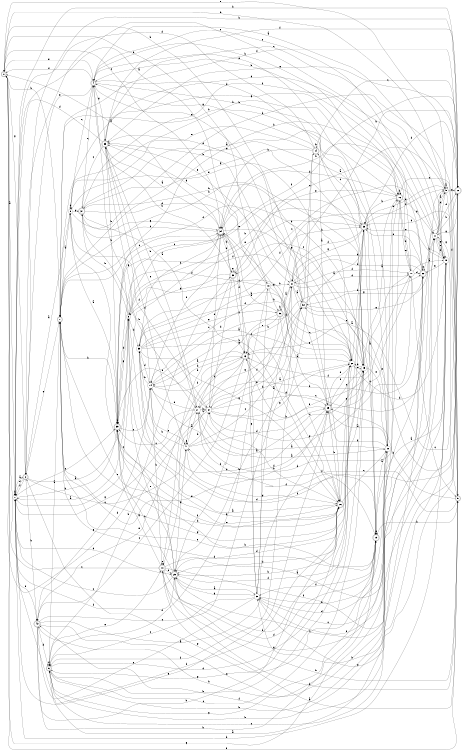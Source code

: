 digraph n35_8 {
__start0 [label="" shape="none"];

rankdir=LR;
size="8,5";

s0 [style="rounded,filled", color="black", fillcolor="white" shape="doublecircle", label="0"];
s1 [style="filled", color="black", fillcolor="white" shape="circle", label="1"];
s2 [style="rounded,filled", color="black", fillcolor="white" shape="doublecircle", label="2"];
s3 [style="filled", color="black", fillcolor="white" shape="circle", label="3"];
s4 [style="rounded,filled", color="black", fillcolor="white" shape="doublecircle", label="4"];
s5 [style="filled", color="black", fillcolor="white" shape="circle", label="5"];
s6 [style="rounded,filled", color="black", fillcolor="white" shape="doublecircle", label="6"];
s7 [style="rounded,filled", color="black", fillcolor="white" shape="doublecircle", label="7"];
s8 [style="filled", color="black", fillcolor="white" shape="circle", label="8"];
s9 [style="rounded,filled", color="black", fillcolor="white" shape="doublecircle", label="9"];
s10 [style="rounded,filled", color="black", fillcolor="white" shape="doublecircle", label="10"];
s11 [style="filled", color="black", fillcolor="white" shape="circle", label="11"];
s12 [style="rounded,filled", color="black", fillcolor="white" shape="doublecircle", label="12"];
s13 [style="rounded,filled", color="black", fillcolor="white" shape="doublecircle", label="13"];
s14 [style="filled", color="black", fillcolor="white" shape="circle", label="14"];
s15 [style="filled", color="black", fillcolor="white" shape="circle", label="15"];
s16 [style="rounded,filled", color="black", fillcolor="white" shape="doublecircle", label="16"];
s17 [style="filled", color="black", fillcolor="white" shape="circle", label="17"];
s18 [style="filled", color="black", fillcolor="white" shape="circle", label="18"];
s19 [style="rounded,filled", color="black", fillcolor="white" shape="doublecircle", label="19"];
s20 [style="filled", color="black", fillcolor="white" shape="circle", label="20"];
s21 [style="filled", color="black", fillcolor="white" shape="circle", label="21"];
s22 [style="rounded,filled", color="black", fillcolor="white" shape="doublecircle", label="22"];
s23 [style="rounded,filled", color="black", fillcolor="white" shape="doublecircle", label="23"];
s24 [style="rounded,filled", color="black", fillcolor="white" shape="doublecircle", label="24"];
s25 [style="rounded,filled", color="black", fillcolor="white" shape="doublecircle", label="25"];
s26 [style="rounded,filled", color="black", fillcolor="white" shape="doublecircle", label="26"];
s27 [style="filled", color="black", fillcolor="white" shape="circle", label="27"];
s28 [style="filled", color="black", fillcolor="white" shape="circle", label="28"];
s29 [style="rounded,filled", color="black", fillcolor="white" shape="doublecircle", label="29"];
s30 [style="filled", color="black", fillcolor="white" shape="circle", label="30"];
s31 [style="filled", color="black", fillcolor="white" shape="circle", label="31"];
s32 [style="rounded,filled", color="black", fillcolor="white" shape="doublecircle", label="32"];
s33 [style="rounded,filled", color="black", fillcolor="white" shape="doublecircle", label="33"];
s34 [style="rounded,filled", color="black", fillcolor="white" shape="doublecircle", label="34"];
s35 [style="filled", color="black", fillcolor="white" shape="circle", label="35"];
s36 [style="rounded,filled", color="black", fillcolor="white" shape="doublecircle", label="36"];
s37 [style="rounded,filled", color="black", fillcolor="white" shape="doublecircle", label="37"];
s38 [style="rounded,filled", color="black", fillcolor="white" shape="doublecircle", label="38"];
s39 [style="rounded,filled", color="black", fillcolor="white" shape="doublecircle", label="39"];
s40 [style="filled", color="black", fillcolor="white" shape="circle", label="40"];
s41 [style="filled", color="black", fillcolor="white" shape="circle", label="41"];
s42 [style="rounded,filled", color="black", fillcolor="white" shape="doublecircle", label="42"];
s0 -> s1 [label="a"];
s0 -> s40 [label="b"];
s0 -> s34 [label="c"];
s0 -> s38 [label="d"];
s0 -> s4 [label="e"];
s0 -> s9 [label="f"];
s0 -> s19 [label="g"];
s0 -> s7 [label="h"];
s1 -> s2 [label="a"];
s1 -> s1 [label="b"];
s1 -> s39 [label="c"];
s1 -> s29 [label="d"];
s1 -> s42 [label="e"];
s1 -> s29 [label="f"];
s1 -> s25 [label="g"];
s1 -> s39 [label="h"];
s2 -> s3 [label="a"];
s2 -> s12 [label="b"];
s2 -> s41 [label="c"];
s2 -> s1 [label="d"];
s2 -> s7 [label="e"];
s2 -> s1 [label="f"];
s2 -> s0 [label="g"];
s2 -> s42 [label="h"];
s3 -> s1 [label="a"];
s3 -> s4 [label="b"];
s3 -> s34 [label="c"];
s3 -> s35 [label="d"];
s3 -> s23 [label="e"];
s3 -> s12 [label="f"];
s3 -> s39 [label="g"];
s3 -> s37 [label="h"];
s4 -> s5 [label="a"];
s4 -> s20 [label="b"];
s4 -> s8 [label="c"];
s4 -> s15 [label="d"];
s4 -> s2 [label="e"];
s4 -> s0 [label="f"];
s4 -> s33 [label="g"];
s4 -> s16 [label="h"];
s5 -> s5 [label="a"];
s5 -> s6 [label="b"];
s5 -> s29 [label="c"];
s5 -> s23 [label="d"];
s5 -> s0 [label="e"];
s5 -> s9 [label="f"];
s5 -> s12 [label="g"];
s5 -> s0 [label="h"];
s6 -> s7 [label="a"];
s6 -> s15 [label="b"];
s6 -> s15 [label="c"];
s6 -> s23 [label="d"];
s6 -> s10 [label="e"];
s6 -> s6 [label="f"];
s6 -> s19 [label="g"];
s6 -> s11 [label="h"];
s7 -> s8 [label="a"];
s7 -> s23 [label="b"];
s7 -> s34 [label="c"];
s7 -> s19 [label="d"];
s7 -> s25 [label="e"];
s7 -> s12 [label="f"];
s7 -> s26 [label="g"];
s7 -> s39 [label="h"];
s8 -> s2 [label="a"];
s8 -> s9 [label="b"];
s8 -> s29 [label="c"];
s8 -> s8 [label="d"];
s8 -> s28 [label="e"];
s8 -> s27 [label="f"];
s8 -> s37 [label="g"];
s8 -> s16 [label="h"];
s9 -> s10 [label="a"];
s9 -> s25 [label="b"];
s9 -> s16 [label="c"];
s9 -> s23 [label="d"];
s9 -> s33 [label="e"];
s9 -> s41 [label="f"];
s9 -> s11 [label="g"];
s9 -> s29 [label="h"];
s10 -> s11 [label="a"];
s10 -> s15 [label="b"];
s10 -> s0 [label="c"];
s10 -> s29 [label="d"];
s10 -> s10 [label="e"];
s10 -> s18 [label="f"];
s10 -> s39 [label="g"];
s10 -> s9 [label="h"];
s11 -> s5 [label="a"];
s11 -> s5 [label="b"];
s11 -> s4 [label="c"];
s11 -> s12 [label="d"];
s11 -> s18 [label="e"];
s11 -> s18 [label="f"];
s11 -> s18 [label="g"];
s11 -> s12 [label="h"];
s12 -> s13 [label="a"];
s12 -> s1 [label="b"];
s12 -> s6 [label="c"];
s12 -> s23 [label="d"];
s12 -> s30 [label="e"];
s12 -> s35 [label="f"];
s12 -> s11 [label="g"];
s12 -> s31 [label="h"];
s13 -> s14 [label="a"];
s13 -> s10 [label="b"];
s13 -> s42 [label="c"];
s13 -> s25 [label="d"];
s13 -> s42 [label="e"];
s13 -> s41 [label="f"];
s13 -> s30 [label="g"];
s13 -> s14 [label="h"];
s14 -> s15 [label="a"];
s14 -> s35 [label="b"];
s14 -> s28 [label="c"];
s14 -> s22 [label="d"];
s14 -> s41 [label="e"];
s14 -> s13 [label="f"];
s14 -> s33 [label="g"];
s14 -> s10 [label="h"];
s15 -> s16 [label="a"];
s15 -> s34 [label="b"];
s15 -> s25 [label="c"];
s15 -> s28 [label="d"];
s15 -> s20 [label="e"];
s15 -> s41 [label="f"];
s15 -> s37 [label="g"];
s15 -> s7 [label="h"];
s16 -> s7 [label="a"];
s16 -> s17 [label="b"];
s16 -> s30 [label="c"];
s16 -> s21 [label="d"];
s16 -> s38 [label="e"];
s16 -> s16 [label="f"];
s16 -> s11 [label="g"];
s16 -> s23 [label="h"];
s17 -> s18 [label="a"];
s17 -> s4 [label="b"];
s17 -> s9 [label="c"];
s17 -> s22 [label="d"];
s17 -> s16 [label="e"];
s17 -> s13 [label="f"];
s17 -> s27 [label="g"];
s17 -> s34 [label="h"];
s18 -> s19 [label="a"];
s18 -> s1 [label="b"];
s18 -> s33 [label="c"];
s18 -> s7 [label="d"];
s18 -> s23 [label="e"];
s18 -> s42 [label="f"];
s18 -> s22 [label="g"];
s18 -> s30 [label="h"];
s19 -> s20 [label="a"];
s19 -> s39 [label="b"];
s19 -> s38 [label="c"];
s19 -> s35 [label="d"];
s19 -> s19 [label="e"];
s19 -> s30 [label="f"];
s19 -> s2 [label="g"];
s19 -> s9 [label="h"];
s20 -> s21 [label="a"];
s20 -> s16 [label="b"];
s20 -> s32 [label="c"];
s20 -> s30 [label="d"];
s20 -> s4 [label="e"];
s20 -> s25 [label="f"];
s20 -> s10 [label="g"];
s20 -> s42 [label="h"];
s21 -> s20 [label="a"];
s21 -> s22 [label="b"];
s21 -> s39 [label="c"];
s21 -> s14 [label="d"];
s21 -> s33 [label="e"];
s21 -> s19 [label="f"];
s21 -> s1 [label="g"];
s21 -> s27 [label="h"];
s22 -> s6 [label="a"];
s22 -> s11 [label="b"];
s22 -> s2 [label="c"];
s22 -> s23 [label="d"];
s22 -> s22 [label="e"];
s22 -> s35 [label="f"];
s22 -> s32 [label="g"];
s22 -> s31 [label="h"];
s23 -> s19 [label="a"];
s23 -> s3 [label="b"];
s23 -> s24 [label="c"];
s23 -> s5 [label="d"];
s23 -> s39 [label="e"];
s23 -> s31 [label="f"];
s23 -> s31 [label="g"];
s23 -> s29 [label="h"];
s24 -> s25 [label="a"];
s24 -> s34 [label="b"];
s24 -> s12 [label="c"];
s24 -> s1 [label="d"];
s24 -> s8 [label="e"];
s24 -> s6 [label="f"];
s24 -> s4 [label="g"];
s24 -> s24 [label="h"];
s25 -> s20 [label="a"];
s25 -> s26 [label="b"];
s25 -> s17 [label="c"];
s25 -> s3 [label="d"];
s25 -> s28 [label="e"];
s25 -> s28 [label="f"];
s25 -> s34 [label="g"];
s25 -> s13 [label="h"];
s26 -> s3 [label="a"];
s26 -> s27 [label="b"];
s26 -> s20 [label="c"];
s26 -> s29 [label="d"];
s26 -> s7 [label="e"];
s26 -> s7 [label="f"];
s26 -> s28 [label="g"];
s26 -> s7 [label="h"];
s27 -> s28 [label="a"];
s27 -> s32 [label="b"];
s27 -> s22 [label="c"];
s27 -> s34 [label="d"];
s27 -> s39 [label="e"];
s27 -> s17 [label="f"];
s27 -> s28 [label="g"];
s27 -> s6 [label="h"];
s28 -> s13 [label="a"];
s28 -> s23 [label="b"];
s28 -> s3 [label="c"];
s28 -> s29 [label="d"];
s28 -> s15 [label="e"];
s28 -> s7 [label="f"];
s28 -> s6 [label="g"];
s28 -> s18 [label="h"];
s29 -> s30 [label="a"];
s29 -> s39 [label="b"];
s29 -> s1 [label="c"];
s29 -> s19 [label="d"];
s29 -> s3 [label="e"];
s29 -> s15 [label="f"];
s29 -> s41 [label="g"];
s29 -> s32 [label="h"];
s30 -> s31 [label="a"];
s30 -> s20 [label="b"];
s30 -> s6 [label="c"];
s30 -> s34 [label="d"];
s30 -> s1 [label="e"];
s30 -> s11 [label="f"];
s30 -> s29 [label="g"];
s30 -> s40 [label="h"];
s31 -> s32 [label="a"];
s31 -> s22 [label="b"];
s31 -> s25 [label="c"];
s31 -> s17 [label="d"];
s31 -> s4 [label="e"];
s31 -> s17 [label="f"];
s31 -> s21 [label="g"];
s31 -> s13 [label="h"];
s32 -> s23 [label="a"];
s32 -> s33 [label="b"];
s32 -> s24 [label="c"];
s32 -> s33 [label="d"];
s32 -> s12 [label="e"];
s32 -> s27 [label="f"];
s32 -> s5 [label="g"];
s32 -> s0 [label="h"];
s33 -> s34 [label="a"];
s33 -> s21 [label="b"];
s33 -> s37 [label="c"];
s33 -> s1 [label="d"];
s33 -> s31 [label="e"];
s33 -> s12 [label="f"];
s33 -> s16 [label="g"];
s33 -> s39 [label="h"];
s34 -> s0 [label="a"];
s34 -> s35 [label="b"];
s34 -> s37 [label="c"];
s34 -> s16 [label="d"];
s34 -> s1 [label="e"];
s34 -> s14 [label="f"];
s34 -> s15 [label="g"];
s34 -> s38 [label="h"];
s35 -> s26 [label="a"];
s35 -> s26 [label="b"];
s35 -> s18 [label="c"];
s35 -> s14 [label="d"];
s35 -> s36 [label="e"];
s35 -> s28 [label="f"];
s35 -> s26 [label="g"];
s35 -> s15 [label="h"];
s36 -> s31 [label="a"];
s36 -> s36 [label="b"];
s36 -> s26 [label="c"];
s36 -> s34 [label="d"];
s36 -> s13 [label="e"];
s36 -> s6 [label="f"];
s36 -> s21 [label="g"];
s36 -> s23 [label="h"];
s37 -> s13 [label="a"];
s37 -> s21 [label="b"];
s37 -> s4 [label="c"];
s37 -> s13 [label="d"];
s37 -> s19 [label="e"];
s37 -> s18 [label="f"];
s37 -> s34 [label="g"];
s37 -> s26 [label="h"];
s38 -> s5 [label="a"];
s38 -> s10 [label="b"];
s38 -> s13 [label="c"];
s38 -> s27 [label="d"];
s38 -> s38 [label="e"];
s38 -> s34 [label="f"];
s38 -> s3 [label="g"];
s38 -> s4 [label="h"];
s39 -> s8 [label="a"];
s39 -> s11 [label="b"];
s39 -> s14 [label="c"];
s39 -> s3 [label="d"];
s39 -> s26 [label="e"];
s39 -> s28 [label="f"];
s39 -> s26 [label="g"];
s39 -> s39 [label="h"];
s40 -> s1 [label="a"];
s40 -> s31 [label="b"];
s40 -> s14 [label="c"];
s40 -> s39 [label="d"];
s40 -> s28 [label="e"];
s40 -> s29 [label="f"];
s40 -> s33 [label="g"];
s40 -> s36 [label="h"];
s41 -> s21 [label="a"];
s41 -> s35 [label="b"];
s41 -> s32 [label="c"];
s41 -> s25 [label="d"];
s41 -> s41 [label="e"];
s41 -> s33 [label="f"];
s41 -> s26 [label="g"];
s41 -> s27 [label="h"];
s42 -> s25 [label="a"];
s42 -> s26 [label="b"];
s42 -> s31 [label="c"];
s42 -> s6 [label="d"];
s42 -> s22 [label="e"];
s42 -> s26 [label="f"];
s42 -> s14 [label="g"];
s42 -> s19 [label="h"];

}